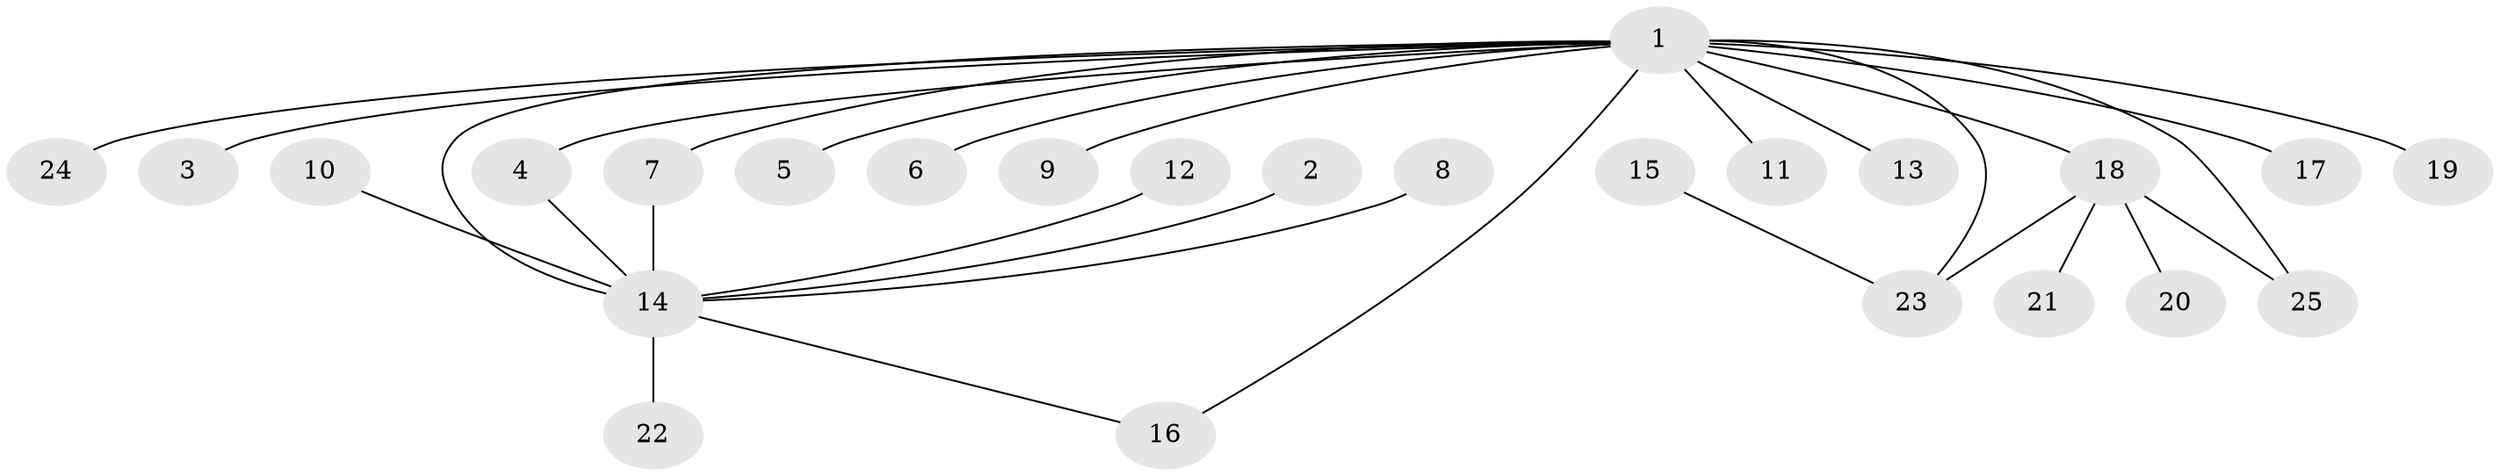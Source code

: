 // original degree distribution, {14: 0.02, 6: 0.02, 5: 0.06, 4: 0.02, 9: 0.04, 2: 0.24, 12: 0.02, 1: 0.52, 3: 0.06}
// Generated by graph-tools (version 1.1) at 2025/49/03/09/25 03:49:55]
// undirected, 25 vertices, 29 edges
graph export_dot {
graph [start="1"]
  node [color=gray90,style=filled];
  1;
  2;
  3;
  4;
  5;
  6;
  7;
  8;
  9;
  10;
  11;
  12;
  13;
  14;
  15;
  16;
  17;
  18;
  19;
  20;
  21;
  22;
  23;
  24;
  25;
  1 -- 3 [weight=1.0];
  1 -- 4 [weight=1.0];
  1 -- 5 [weight=1.0];
  1 -- 6 [weight=1.0];
  1 -- 7 [weight=1.0];
  1 -- 9 [weight=1.0];
  1 -- 11 [weight=2.0];
  1 -- 13 [weight=1.0];
  1 -- 14 [weight=2.0];
  1 -- 16 [weight=1.0];
  1 -- 17 [weight=1.0];
  1 -- 18 [weight=2.0];
  1 -- 19 [weight=1.0];
  1 -- 23 [weight=2.0];
  1 -- 24 [weight=1.0];
  1 -- 25 [weight=1.0];
  2 -- 14 [weight=1.0];
  4 -- 14 [weight=1.0];
  7 -- 14 [weight=1.0];
  8 -- 14 [weight=1.0];
  10 -- 14 [weight=1.0];
  12 -- 14 [weight=1.0];
  14 -- 16 [weight=1.0];
  14 -- 22 [weight=1.0];
  15 -- 23 [weight=1.0];
  18 -- 20 [weight=1.0];
  18 -- 21 [weight=1.0];
  18 -- 23 [weight=1.0];
  18 -- 25 [weight=1.0];
}
